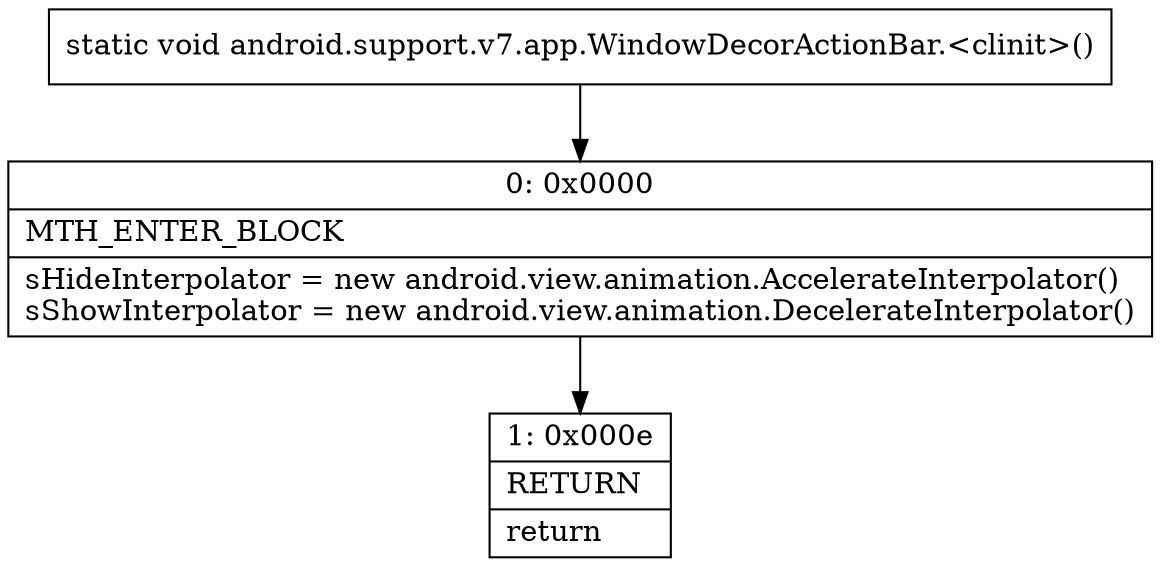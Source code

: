 digraph "CFG forandroid.support.v7.app.WindowDecorActionBar.\<clinit\>()V" {
Node_0 [shape=record,label="{0\:\ 0x0000|MTH_ENTER_BLOCK\l|sHideInterpolator = new android.view.animation.AccelerateInterpolator()\lsShowInterpolator = new android.view.animation.DecelerateInterpolator()\l}"];
Node_1 [shape=record,label="{1\:\ 0x000e|RETURN\l|return\l}"];
MethodNode[shape=record,label="{static void android.support.v7.app.WindowDecorActionBar.\<clinit\>() }"];
MethodNode -> Node_0;
Node_0 -> Node_1;
}

